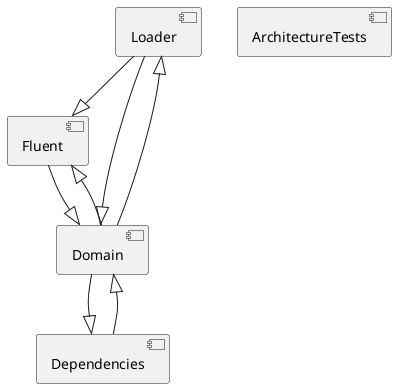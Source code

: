 @startuml
[Loader]
[Fluent]
[Domain]
[Dependencies]
[ArchitectureTests]
[Loader] --|> [Fluent]
[Loader] --|> [Domain]
[Fluent] --|> [Domain]
[Domain] --|> [Loader]
[Domain] --|> [Fluent]
[Domain] --|> [Dependencies]
[Dependencies] --|> [Domain]
@enduml
